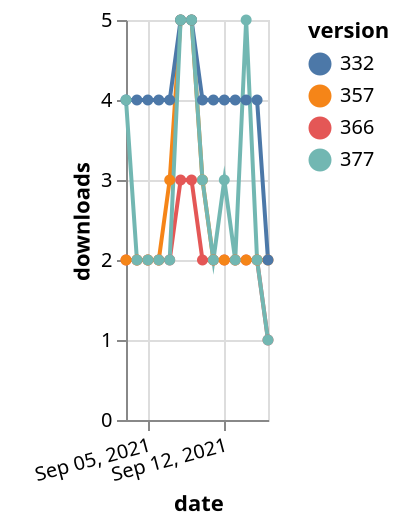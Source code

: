 {"$schema": "https://vega.github.io/schema/vega-lite/v5.json", "description": "A simple bar chart with embedded data.", "data": {"values": [{"date": "2021-09-03", "total": 2298, "delta": 2, "version": "366"}, {"date": "2021-09-04", "total": 2300, "delta": 2, "version": "366"}, {"date": "2021-09-05", "total": 2302, "delta": 2, "version": "366"}, {"date": "2021-09-06", "total": 2304, "delta": 2, "version": "366"}, {"date": "2021-09-07", "total": 2306, "delta": 2, "version": "366"}, {"date": "2021-09-08", "total": 2309, "delta": 3, "version": "366"}, {"date": "2021-09-09", "total": 2312, "delta": 3, "version": "366"}, {"date": "2021-09-10", "total": 2314, "delta": 2, "version": "366"}, {"date": "2021-09-11", "total": 2316, "delta": 2, "version": "366"}, {"date": "2021-09-12", "total": 2318, "delta": 2, "version": "366"}, {"date": "2021-09-13", "total": 2320, "delta": 2, "version": "366"}, {"date": "2021-09-14", "total": 2322, "delta": 2, "version": "366"}, {"date": "2021-09-15", "total": 2324, "delta": 2, "version": "366"}, {"date": "2021-09-16", "total": 2325, "delta": 1, "version": "366"}, {"date": "2021-09-03", "total": 2854, "delta": 2, "version": "357"}, {"date": "2021-09-04", "total": 2856, "delta": 2, "version": "357"}, {"date": "2021-09-05", "total": 2858, "delta": 2, "version": "357"}, {"date": "2021-09-06", "total": 2860, "delta": 2, "version": "357"}, {"date": "2021-09-07", "total": 2863, "delta": 3, "version": "357"}, {"date": "2021-09-08", "total": 2868, "delta": 5, "version": "357"}, {"date": "2021-09-09", "total": 2873, "delta": 5, "version": "357"}, {"date": "2021-09-10", "total": 2876, "delta": 3, "version": "357"}, {"date": "2021-09-11", "total": 2878, "delta": 2, "version": "357"}, {"date": "2021-09-12", "total": 2880, "delta": 2, "version": "357"}, {"date": "2021-09-13", "total": 2882, "delta": 2, "version": "357"}, {"date": "2021-09-14", "total": 2884, "delta": 2, "version": "357"}, {"date": "2021-09-15", "total": 2886, "delta": 2, "version": "357"}, {"date": "2021-09-16", "total": 2888, "delta": 2, "version": "357"}, {"date": "2021-09-03", "total": 4928, "delta": 4, "version": "332"}, {"date": "2021-09-04", "total": 4932, "delta": 4, "version": "332"}, {"date": "2021-09-05", "total": 4936, "delta": 4, "version": "332"}, {"date": "2021-09-06", "total": 4940, "delta": 4, "version": "332"}, {"date": "2021-09-07", "total": 4944, "delta": 4, "version": "332"}, {"date": "2021-09-08", "total": 4949, "delta": 5, "version": "332"}, {"date": "2021-09-09", "total": 4954, "delta": 5, "version": "332"}, {"date": "2021-09-10", "total": 4958, "delta": 4, "version": "332"}, {"date": "2021-09-11", "total": 4962, "delta": 4, "version": "332"}, {"date": "2021-09-12", "total": 4966, "delta": 4, "version": "332"}, {"date": "2021-09-13", "total": 4970, "delta": 4, "version": "332"}, {"date": "2021-09-14", "total": 4974, "delta": 4, "version": "332"}, {"date": "2021-09-15", "total": 4978, "delta": 4, "version": "332"}, {"date": "2021-09-16", "total": 4980, "delta": 2, "version": "332"}, {"date": "2021-09-03", "total": 2109, "delta": 4, "version": "377"}, {"date": "2021-09-04", "total": 2111, "delta": 2, "version": "377"}, {"date": "2021-09-05", "total": 2113, "delta": 2, "version": "377"}, {"date": "2021-09-06", "total": 2115, "delta": 2, "version": "377"}, {"date": "2021-09-07", "total": 2117, "delta": 2, "version": "377"}, {"date": "2021-09-08", "total": 2122, "delta": 5, "version": "377"}, {"date": "2021-09-09", "total": 2127, "delta": 5, "version": "377"}, {"date": "2021-09-10", "total": 2130, "delta": 3, "version": "377"}, {"date": "2021-09-11", "total": 2132, "delta": 2, "version": "377"}, {"date": "2021-09-12", "total": 2135, "delta": 3, "version": "377"}, {"date": "2021-09-13", "total": 2137, "delta": 2, "version": "377"}, {"date": "2021-09-14", "total": 2142, "delta": 5, "version": "377"}, {"date": "2021-09-15", "total": 2144, "delta": 2, "version": "377"}, {"date": "2021-09-16", "total": 2145, "delta": 1, "version": "377"}]}, "width": "container", "mark": {"type": "line", "point": {"filled": true}}, "encoding": {"x": {"field": "date", "type": "temporal", "timeUnit": "yearmonthdate", "title": "date", "axis": {"labelAngle": -15}}, "y": {"field": "delta", "type": "quantitative", "title": "downloads"}, "color": {"field": "version", "type": "nominal"}, "tooltip": {"field": "delta"}}}